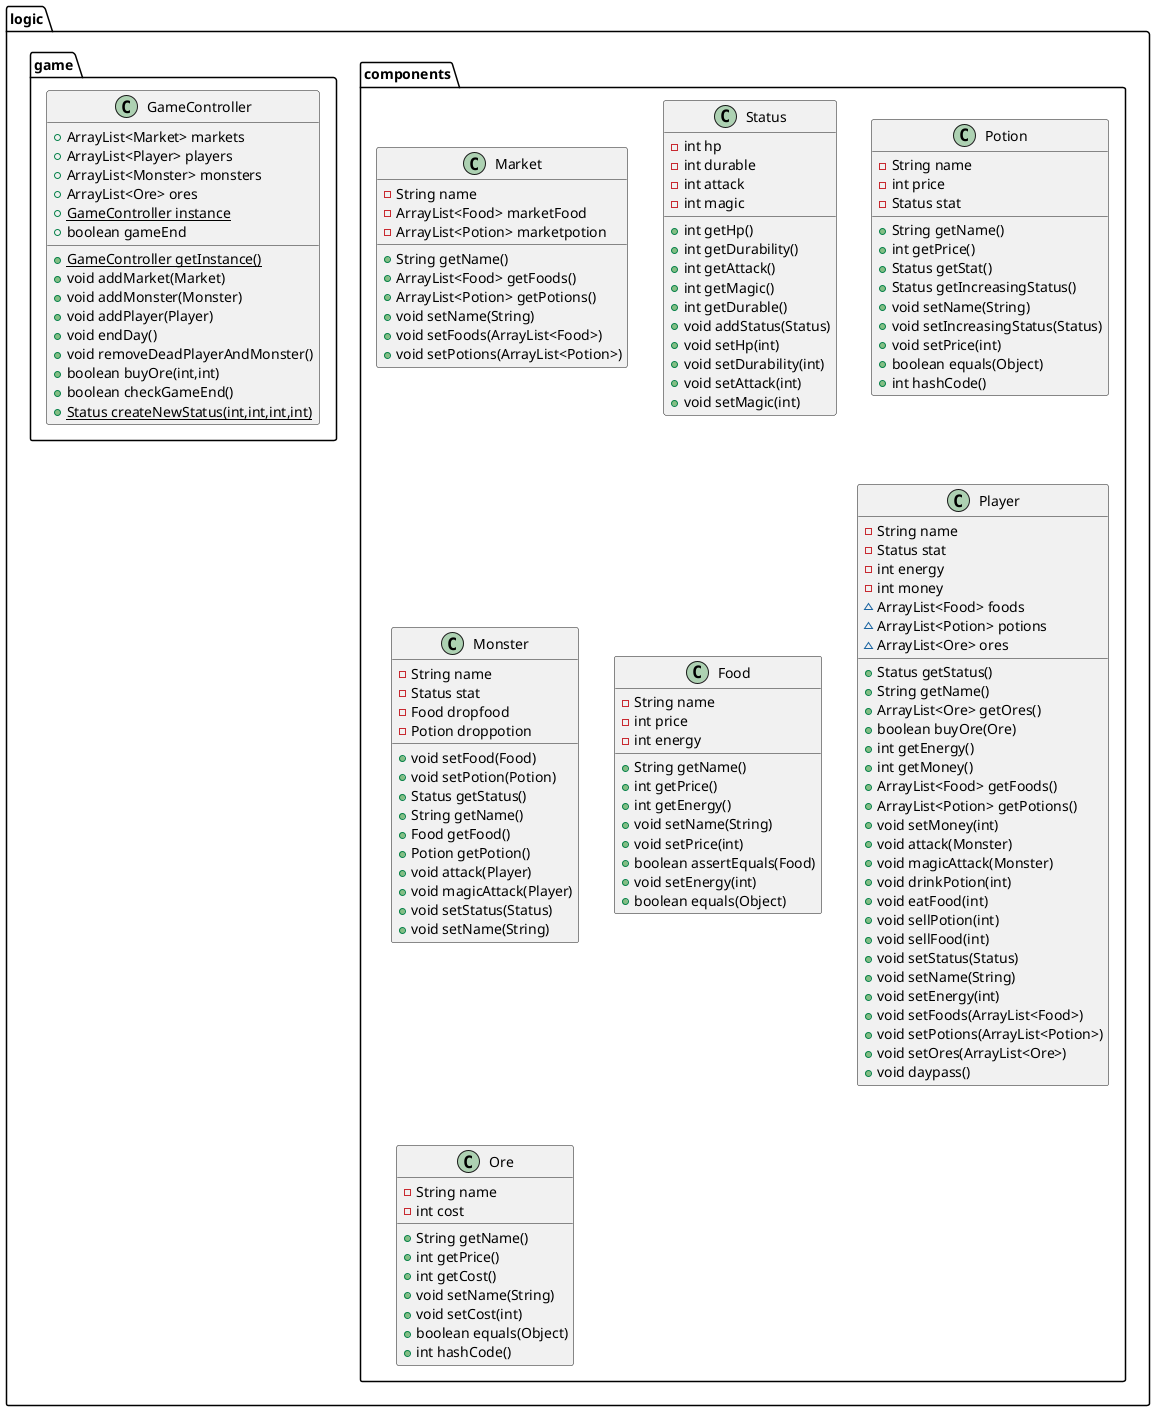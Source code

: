 @startuml
class logic.components.Market {
- String name
- ArrayList<Food> marketFood
- ArrayList<Potion> marketpotion
+ String getName()
+ ArrayList<Food> getFoods()
+ ArrayList<Potion> getPotions()
+ void setName(String)
+ void setFoods(ArrayList<Food>)
+ void setPotions(ArrayList<Potion>)
}
class logic.components.Status {
- int hp
- int durable
- int attack
- int magic
+ int getHp()
+ int getDurability()
+ int getAttack()
+ int getMagic()
+ int getDurable()
+ void addStatus(Status)
+ void setHp(int)
+ void setDurability(int)
+ void setAttack(int)
+ void setMagic(int)
}
class logic.components.Potion {
- String name
- int price
- Status stat
+ String getName()
+ int getPrice()
+ Status getStat()
+ Status getIncreasingStatus()
+ void setName(String)
+ void setIncreasingStatus(Status)
+ void setPrice(int)
+ boolean equals(Object)
+ int hashCode()
}
class logic.game.GameController {
+ ArrayList<Market> markets
+ ArrayList<Player> players
+ ArrayList<Monster> monsters
+ ArrayList<Ore> ores
+ {static} GameController instance
+ boolean gameEnd
+ {static} GameController getInstance()
+ void addMarket(Market)
+ void addMonster(Monster)
+ void addPlayer(Player)
+ void endDay()
+ void removeDeadPlayerAndMonster()
+ boolean buyOre(int,int)
+ boolean checkGameEnd()
+ {static} Status createNewStatus(int,int,int,int)
}
class logic.components.Monster {
- String name
- Status stat
- Food dropfood
- Potion droppotion
+ void setFood(Food)
+ void setPotion(Potion)
+ Status getStatus()
+ String getName()
+ Food getFood()
+ Potion getPotion()
+ void attack(Player)
+ void magicAttack(Player)
+ void setStatus(Status)
+ void setName(String)
}
class logic.components.Food {
- String name
- int price
- int energy
+ String getName()
+ int getPrice()
+ int getEnergy()
+ void setName(String)
+ void setPrice(int)
+ boolean assertEquals(Food)
+ void setEnergy(int)
+ boolean equals(Object)
}
class logic.components.Player {
- String name
- Status stat
- int energy
- int money
~ ArrayList<Food> foods
~ ArrayList<Potion> potions
~ ArrayList<Ore> ores
+ Status getStatus()
+ String getName()
+ ArrayList<Ore> getOres()
+ boolean buyOre(Ore)
+ int getEnergy()
+ int getMoney()
+ ArrayList<Food> getFoods()
+ ArrayList<Potion> getPotions()
+ void setMoney(int)
+ void attack(Monster)
+ void magicAttack(Monster)
+ void drinkPotion(int)
+ void eatFood(int)
+ void sellPotion(int)
+ void sellFood(int)
+ void setStatus(Status)
+ void setName(String)
+ void setEnergy(int)
+ void setFoods(ArrayList<Food>)
+ void setPotions(ArrayList<Potion>)
+ void setOres(ArrayList<Ore>)
+ void daypass()
}
class logic.components.Ore {
- String name
- int cost
+ String getName()
+ int getPrice()
+ int getCost()
+ void setName(String)
+ void setCost(int)
+ boolean equals(Object)
+ int hashCode()
}
@enduml